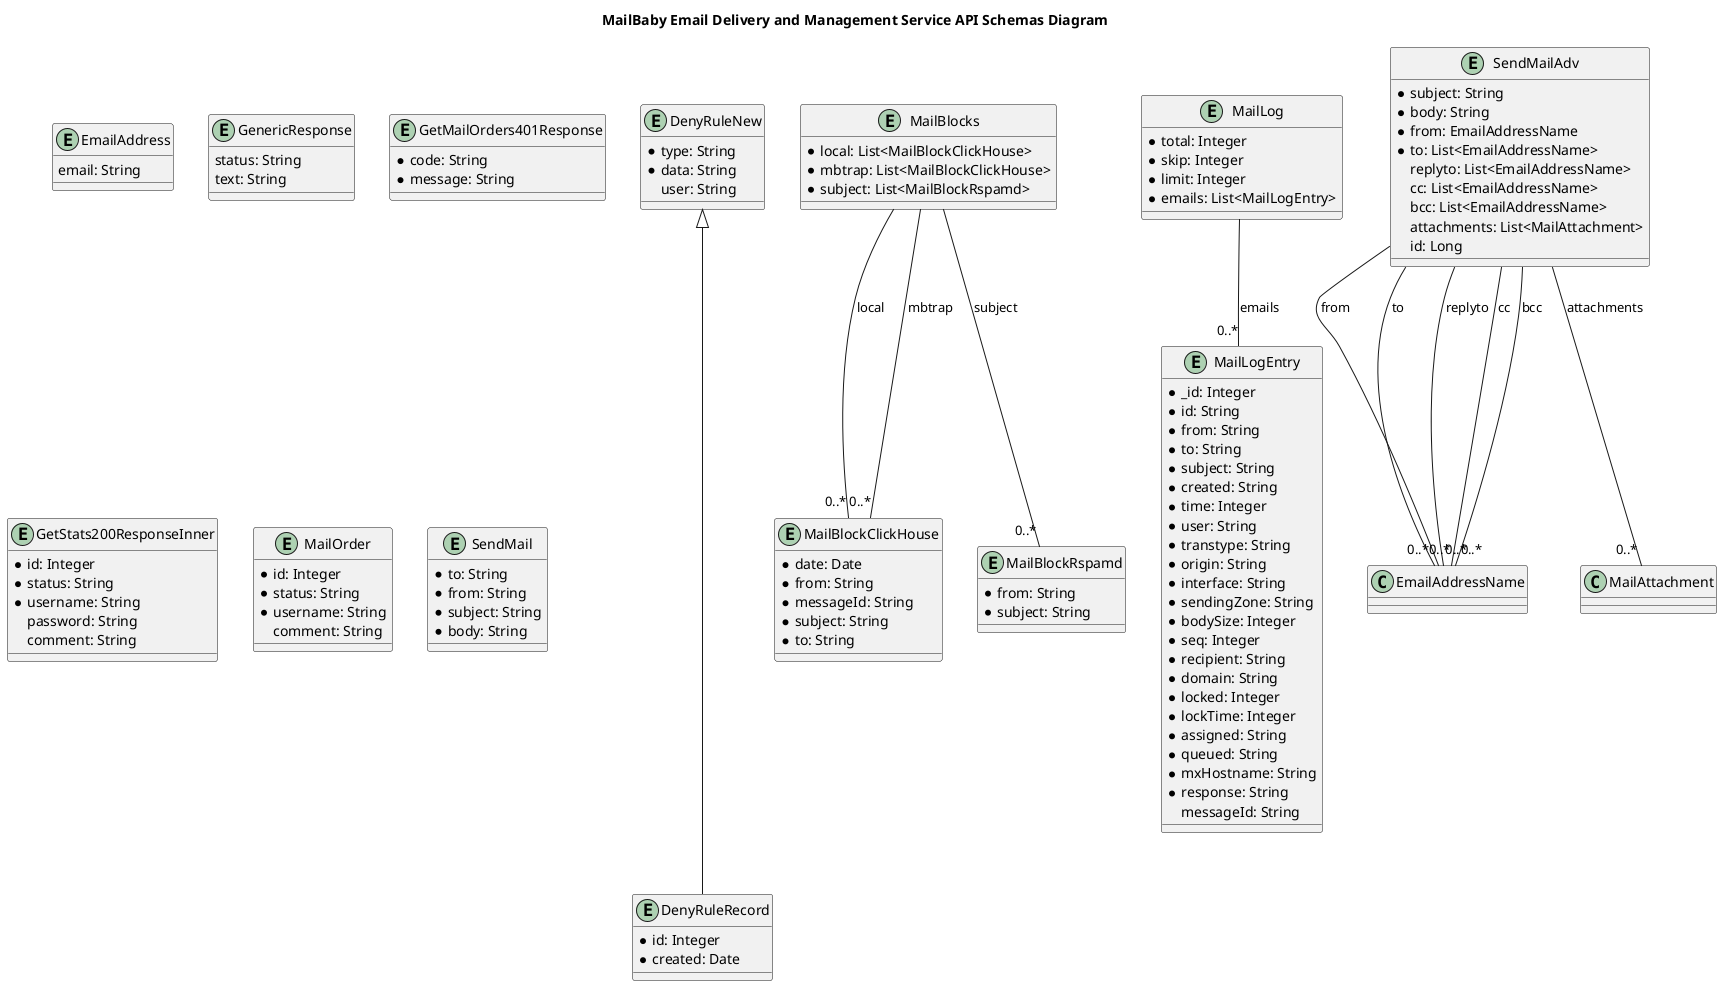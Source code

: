@startuml

title MailBaby Email Delivery and Management Service API Schemas Diagram

entity DenyRuleNew {
    * type: String
    * data: String
    user: String
}

entity DenyRuleRecord {
    * id: Integer
    * created: Date
}

entity EmailAddress {
    email: String
}

entity GenericResponse {
    status: String
    text: String
}

entity GetMailOrders401Response {
    * code: String
    * message: String
}

entity GetStats200ResponseInner {
    * id: Integer
    * status: String
    * username: String
    password: String
    comment: String
}

entity MailBlockClickHouse {
    * date: Date
    * from: String
    * messageId: String
    * subject: String
    * to: String
}

entity MailBlockRspamd {
    * from: String
    * subject: String
}

entity MailBlocks {
    * local: List<MailBlockClickHouse>
    * mbtrap: List<MailBlockClickHouse>
    * subject: List<MailBlockRspamd>
}

entity MailLog {
    * total: Integer
    * skip: Integer
    * limit: Integer
    * emails: List<MailLogEntry>
}

entity MailLogEntry {
    * _id: Integer
    * id: String
    * from: String
    * to: String
    * subject: String
    * created: String
    * time: Integer
    * user: String
    * transtype: String
    * origin: String
    * interface: String
    * sendingZone: String
    * bodySize: Integer
    * seq: Integer
    * recipient: String
    * domain: String
    * locked: Integer
    * lockTime: Integer
    * assigned: String
    * queued: String
    * mxHostname: String
    * response: String
    messageId: String
}

entity MailOrder {
    * id: Integer
    * status: String
    * username: String
    comment: String
}

entity SendMail {
    * to: String
    * from: String
    * subject: String
    * body: String
}

entity SendMailAdv {
    * subject: String
    * body: String
    * from: EmailAddressName
    * to: List<EmailAddressName>
    replyto: List<EmailAddressName>
    cc: List<EmailAddressName>
    bcc: List<EmailAddressName>
    attachments: List<MailAttachment>
    id: Long
}

DenyRuleNew <|--- DenyRuleRecord

SendMailAdv -- EmailAddressName : from
SendMailAdv -- "0..*" EmailAddressName : to
SendMailAdv -- "0..*" EmailAddressName : replyto
SendMailAdv -- "0..*" EmailAddressName : cc
SendMailAdv -- "0..*" EmailAddressName : bcc
SendMailAdv -- "0..*" MailAttachment : attachments
MailLog -- "0..*" MailLogEntry : emails
MailBlocks -- "0..*" MailBlockClickHouse : local
MailBlocks -- "0..*" MailBlockClickHouse : mbtrap
MailBlocks -- "0..*" MailBlockRspamd : subject

@enduml